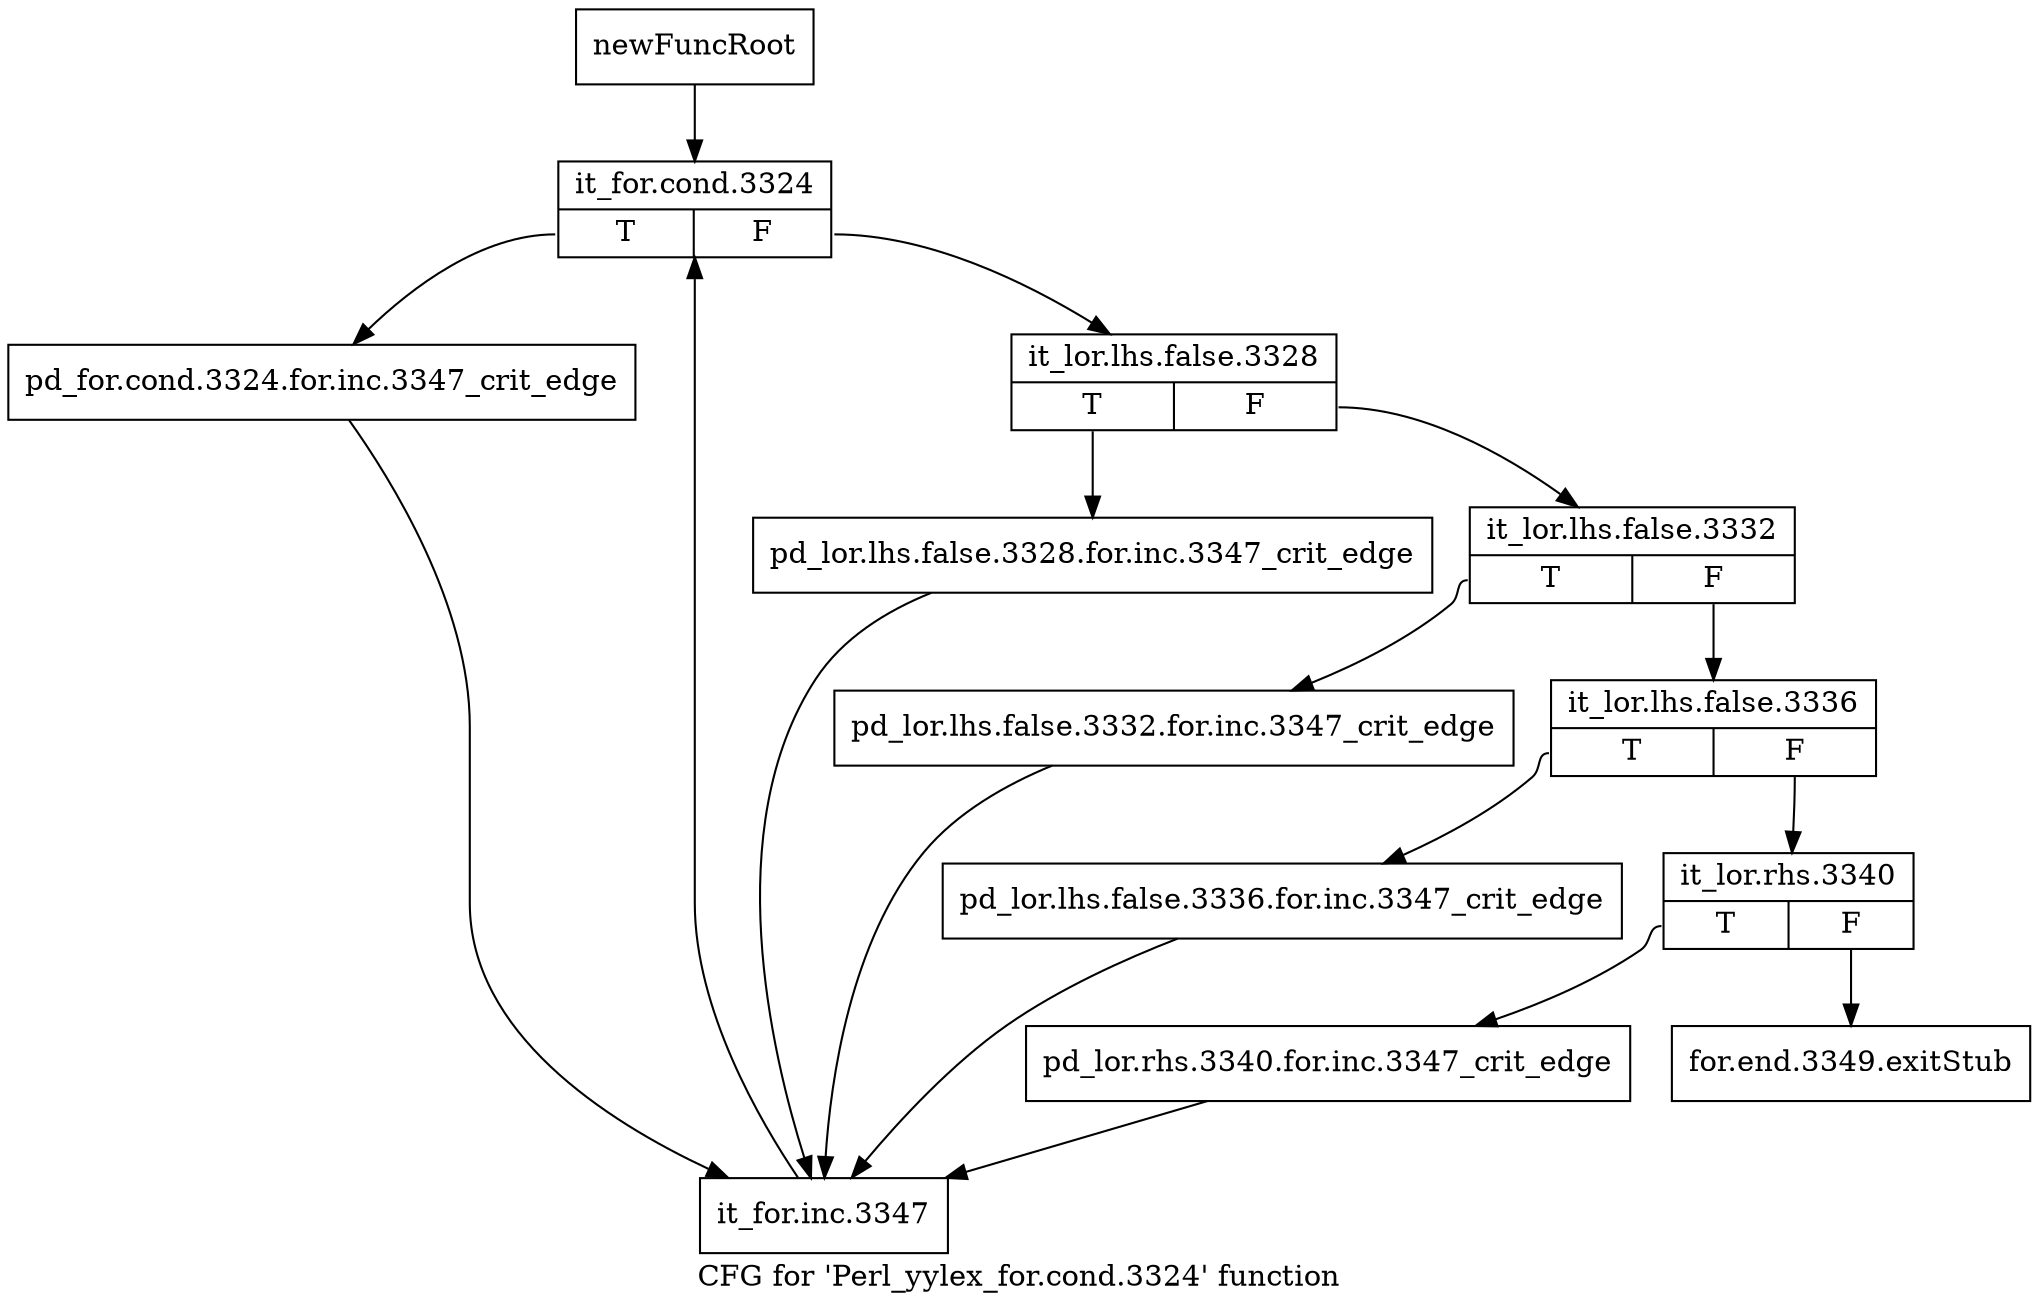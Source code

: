 digraph "CFG for 'Perl_yylex_for.cond.3324' function" {
	label="CFG for 'Perl_yylex_for.cond.3324' function";

	Node0x5584970 [shape=record,label="{newFuncRoot}"];
	Node0x5584970 -> Node0x5589b70;
	Node0x55849c0 [shape=record,label="{for.end.3349.exitStub}"];
	Node0x5589b70 [shape=record,label="{it_for.cond.3324|{<s0>T|<s1>F}}"];
	Node0x5589b70:s0 -> Node0x5589e40;
	Node0x5589b70:s1 -> Node0x5589bc0;
	Node0x5589bc0 [shape=record,label="{it_lor.lhs.false.3328|{<s0>T|<s1>F}}"];
	Node0x5589bc0:s0 -> Node0x5589df0;
	Node0x5589bc0:s1 -> Node0x5589c10;
	Node0x5589c10 [shape=record,label="{it_lor.lhs.false.3332|{<s0>T|<s1>F}}"];
	Node0x5589c10:s0 -> Node0x5589da0;
	Node0x5589c10:s1 -> Node0x5589c60;
	Node0x5589c60 [shape=record,label="{it_lor.lhs.false.3336|{<s0>T|<s1>F}}"];
	Node0x5589c60:s0 -> Node0x5589d50;
	Node0x5589c60:s1 -> Node0x5589cb0;
	Node0x5589cb0 [shape=record,label="{it_lor.rhs.3340|{<s0>T|<s1>F}}"];
	Node0x5589cb0:s0 -> Node0x5589d00;
	Node0x5589cb0:s1 -> Node0x55849c0;
	Node0x5589d00 [shape=record,label="{pd_lor.rhs.3340.for.inc.3347_crit_edge}"];
	Node0x5589d00 -> Node0x5589e90;
	Node0x5589d50 [shape=record,label="{pd_lor.lhs.false.3336.for.inc.3347_crit_edge}"];
	Node0x5589d50 -> Node0x5589e90;
	Node0x5589da0 [shape=record,label="{pd_lor.lhs.false.3332.for.inc.3347_crit_edge}"];
	Node0x5589da0 -> Node0x5589e90;
	Node0x5589df0 [shape=record,label="{pd_lor.lhs.false.3328.for.inc.3347_crit_edge}"];
	Node0x5589df0 -> Node0x5589e90;
	Node0x5589e40 [shape=record,label="{pd_for.cond.3324.for.inc.3347_crit_edge}"];
	Node0x5589e40 -> Node0x5589e90;
	Node0x5589e90 [shape=record,label="{it_for.inc.3347}"];
	Node0x5589e90 -> Node0x5589b70;
}
